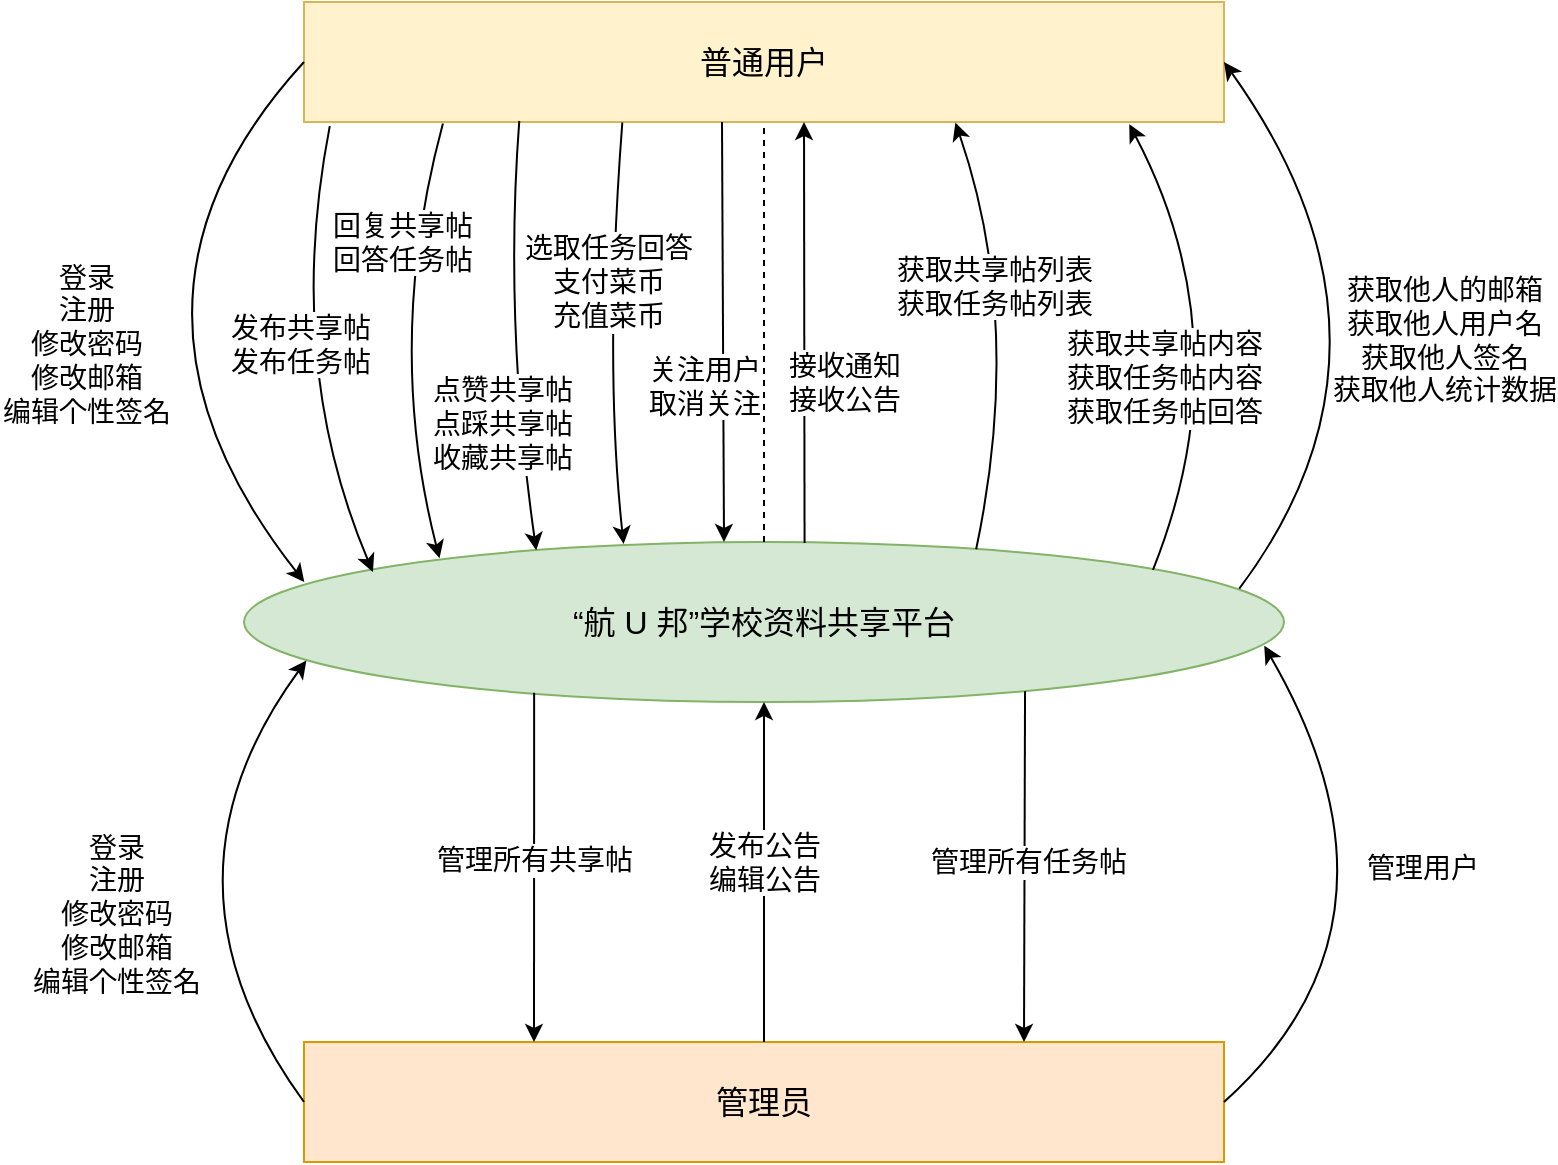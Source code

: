 <mxfile version="25.0.1">
  <diagram name="第 1 页" id="vPNf0zcUjYAw3fudyWl0">
    <mxGraphModel dx="1185" dy="651" grid="1" gridSize="10" guides="1" tooltips="1" connect="1" arrows="1" fold="1" page="1" pageScale="1" pageWidth="827" pageHeight="1169" math="0" shadow="0">
      <root>
        <mxCell id="0" />
        <mxCell id="1" parent="0" />
        <mxCell id="zBsBF_zcwMG2O14c7Xzt-1" value="&lt;font style=&quot;font-size: 16px;&quot;&gt;“航 U 邦”学校资料共享平台&lt;/font&gt;" style="ellipse;whiteSpace=wrap;html=1;fillColor=#d5e8d4;strokeColor=#82b366;" parent="1" vertex="1">
          <mxGeometry x="170" y="450" width="520" height="80" as="geometry" />
        </mxCell>
        <mxCell id="zBsBF_zcwMG2O14c7Xzt-2" value="&lt;font style=&quot;font-size: 16px;&quot;&gt;普通用户&lt;/font&gt;" style="rounded=0;whiteSpace=wrap;html=1;fillColor=#fff2cc;strokeColor=#d6b656;" parent="1" vertex="1">
          <mxGeometry x="200" y="180" width="460" height="60" as="geometry" />
        </mxCell>
        <mxCell id="zBsBF_zcwMG2O14c7Xzt-4" value="" style="endArrow=none;dashed=1;html=1;rounded=0;entryX=0.5;entryY=1;entryDx=0;entryDy=0;" parent="1" source="zBsBF_zcwMG2O14c7Xzt-1" target="zBsBF_zcwMG2O14c7Xzt-2" edge="1">
          <mxGeometry width="50" height="50" relative="1" as="geometry">
            <mxPoint x="390" y="600" as="sourcePoint" />
            <mxPoint x="440" y="550" as="targetPoint" />
          </mxGeometry>
        </mxCell>
        <mxCell id="zBsBF_zcwMG2O14c7Xzt-5" value="" style="endArrow=classic;html=1;rounded=0;exitX=0;exitY=0.5;exitDx=0;exitDy=0;entryX=0.058;entryY=0.25;entryDx=0;entryDy=0;curved=1;entryPerimeter=0;" parent="1" source="zBsBF_zcwMG2O14c7Xzt-2" target="zBsBF_zcwMG2O14c7Xzt-1" edge="1">
          <mxGeometry width="50" height="50" relative="1" as="geometry">
            <mxPoint x="390" y="600" as="sourcePoint" />
            <mxPoint x="440" y="550" as="targetPoint" />
            <Array as="points">
              <mxPoint x="90" y="330" />
            </Array>
          </mxGeometry>
        </mxCell>
        <mxCell id="zBsBF_zcwMG2O14c7Xzt-6" value="&lt;font style=&quot;font-size: 14px;&quot;&gt;登录&lt;/font&gt;&lt;div&gt;&lt;font style=&quot;font-size: 14px;&quot;&gt;注册&lt;/font&gt;&lt;/div&gt;&lt;div&gt;&lt;font style=&quot;font-size: 14px;&quot;&gt;修改密码&lt;/font&gt;&lt;/div&gt;&lt;div&gt;&lt;font style=&quot;font-size: 14px;&quot;&gt;修改邮箱&lt;/font&gt;&lt;/div&gt;&lt;div&gt;&lt;font style=&quot;font-size: 14px;&quot;&gt;编辑个性签名&lt;/font&gt;&lt;/div&gt;" style="edgeLabel;html=1;align=center;verticalAlign=middle;resizable=0;points=[];" parent="zBsBF_zcwMG2O14c7Xzt-5" vertex="1" connectable="0">
          <mxGeometry x="-0.01" y="25" relative="1" as="geometry">
            <mxPoint x="-23" y="31" as="offset" />
          </mxGeometry>
        </mxCell>
        <mxCell id="zBsBF_zcwMG2O14c7Xzt-7" value="" style="endArrow=classic;html=1;rounded=0;entryX=1;entryY=0.5;entryDx=0;entryDy=0;curved=1;exitX=0.957;exitY=0.292;exitDx=0;exitDy=0;exitPerimeter=0;" parent="1" source="zBsBF_zcwMG2O14c7Xzt-1" target="zBsBF_zcwMG2O14c7Xzt-2" edge="1">
          <mxGeometry width="50" height="50" relative="1" as="geometry">
            <mxPoint x="670" y="470" as="sourcePoint" />
            <mxPoint x="440" y="540" as="targetPoint" />
            <Array as="points">
              <mxPoint x="760" y="350" />
            </Array>
          </mxGeometry>
        </mxCell>
        <mxCell id="zBsBF_zcwMG2O14c7Xzt-8" value="&lt;div&gt;&lt;font style=&quot;font-size: 14px;&quot;&gt;获取他人的邮箱&lt;/font&gt;&lt;/div&gt;&lt;div&gt;&lt;font style=&quot;font-size: 14px;&quot;&gt;获取他人用户名&lt;/font&gt;&lt;/div&gt;&lt;div&gt;&lt;font style=&quot;font-size: 14px;&quot;&gt;获取他人签名&lt;/font&gt;&lt;/div&gt;&lt;div&gt;&lt;font style=&quot;font-size: 14px;&quot;&gt;获取他人统计数据&lt;/font&gt;&lt;/div&gt;" style="edgeLabel;html=1;align=center;verticalAlign=middle;resizable=0;points=[];" parent="zBsBF_zcwMG2O14c7Xzt-7" vertex="1" connectable="0">
          <mxGeometry x="0.183" y="27" relative="1" as="geometry">
            <mxPoint x="54" y="15" as="offset" />
          </mxGeometry>
        </mxCell>
        <mxCell id="zBsBF_zcwMG2O14c7Xzt-9" value="" style="endArrow=classic;html=1;rounded=0;entryX=0.124;entryY=0.188;entryDx=0;entryDy=0;entryPerimeter=0;exitX=0.028;exitY=1.034;exitDx=0;exitDy=0;exitPerimeter=0;curved=1;" parent="1" source="zBsBF_zcwMG2O14c7Xzt-2" target="zBsBF_zcwMG2O14c7Xzt-1" edge="1">
          <mxGeometry width="50" height="50" relative="1" as="geometry">
            <mxPoint x="220" y="240" as="sourcePoint" />
            <mxPoint x="220" y="460" as="targetPoint" />
            <Array as="points">
              <mxPoint x="190" y="360" />
            </Array>
          </mxGeometry>
        </mxCell>
        <mxCell id="zBsBF_zcwMG2O14c7Xzt-10" value="&lt;font style=&quot;font-size: 14px;&quot;&gt;发布共享帖&lt;/font&gt;&lt;div&gt;&lt;font style=&quot;font-size: 14px;&quot;&gt;发布任务帖&lt;/font&gt;&lt;/div&gt;" style="edgeLabel;html=1;align=center;verticalAlign=middle;resizable=0;points=[];" parent="zBsBF_zcwMG2O14c7Xzt-9" vertex="1" connectable="0">
          <mxGeometry x="-0.171" y="3" relative="1" as="geometry">
            <mxPoint y="13" as="offset" />
          </mxGeometry>
        </mxCell>
        <mxCell id="zBsBF_zcwMG2O14c7Xzt-11" value="" style="endArrow=classic;html=1;rounded=0;entryX=0.188;entryY=0.102;entryDx=0;entryDy=0;curved=1;entryPerimeter=0;exitX=0.151;exitY=1.013;exitDx=0;exitDy=0;exitPerimeter=0;" parent="1" target="zBsBF_zcwMG2O14c7Xzt-1" edge="1" source="zBsBF_zcwMG2O14c7Xzt-2">
          <mxGeometry width="50" height="50" relative="1" as="geometry">
            <mxPoint x="244" y="240" as="sourcePoint" />
            <mxPoint x="291.28" y="460.0" as="targetPoint" />
            <Array as="points">
              <mxPoint x="240" y="350" />
            </Array>
          </mxGeometry>
        </mxCell>
        <mxCell id="zBsBF_zcwMG2O14c7Xzt-12" value="&lt;font style=&quot;font-size: 14px;&quot;&gt;回复共享帖&lt;/font&gt;&lt;div&gt;&lt;font style=&quot;font-size: 14px;&quot;&gt;回答任务帖&lt;/font&gt;&lt;/div&gt;" style="edgeLabel;html=1;align=center;verticalAlign=middle;resizable=0;points=[];" parent="zBsBF_zcwMG2O14c7Xzt-11" vertex="1" connectable="0">
          <mxGeometry x="-0.19" y="3" relative="1" as="geometry">
            <mxPoint y="-30" as="offset" />
          </mxGeometry>
        </mxCell>
        <mxCell id="zBsBF_zcwMG2O14c7Xzt-13" value="" style="endArrow=classic;html=1;rounded=0;exitX=0.234;exitY=0.991;exitDx=0;exitDy=0;exitPerimeter=0;entryX=0.281;entryY=0.052;entryDx=0;entryDy=0;entryPerimeter=0;curved=1;" parent="1" source="zBsBF_zcwMG2O14c7Xzt-2" target="zBsBF_zcwMG2O14c7Xzt-1" edge="1">
          <mxGeometry width="50" height="50" relative="1" as="geometry">
            <mxPoint x="321.9" y="241.08" as="sourcePoint" />
            <mxPoint x="336.92" y="450.0" as="targetPoint" />
            <Array as="points">
              <mxPoint x="300" y="340" />
            </Array>
          </mxGeometry>
        </mxCell>
        <mxCell id="zBsBF_zcwMG2O14c7Xzt-14" value="&lt;font style=&quot;font-size: 14px;&quot;&gt;点赞共享帖&lt;/font&gt;&lt;div&gt;&lt;font style=&quot;font-size: 14px;&quot;&gt;点踩共享帖&lt;/font&gt;&lt;/div&gt;&lt;div&gt;&lt;font style=&quot;font-size: 14px;&quot;&gt;收藏共享帖&lt;/font&gt;&lt;/div&gt;" style="edgeLabel;html=1;align=center;verticalAlign=middle;resizable=0;points=[];" parent="zBsBF_zcwMG2O14c7Xzt-13" vertex="1" connectable="0">
          <mxGeometry x="0.386" relative="1" as="geometry">
            <mxPoint x="-8" y="2" as="offset" />
          </mxGeometry>
        </mxCell>
        <mxCell id="zBsBF_zcwMG2O14c7Xzt-15" value="" style="endArrow=classic;html=1;rounded=0;" parent="1" edge="1">
          <mxGeometry width="50" height="50" relative="1" as="geometry">
            <mxPoint x="409" y="240" as="sourcePoint" />
            <mxPoint x="410" y="450" as="targetPoint" />
          </mxGeometry>
        </mxCell>
        <mxCell id="zBsBF_zcwMG2O14c7Xzt-18" value="&lt;font style=&quot;font-size: 14px;&quot;&gt;关注用户&lt;/font&gt;&lt;div&gt;&lt;font style=&quot;font-size: 14px;&quot;&gt;取消关注&lt;/font&gt;&lt;/div&gt;" style="edgeLabel;html=1;align=center;verticalAlign=middle;resizable=0;points=[];" parent="zBsBF_zcwMG2O14c7Xzt-15" vertex="1" connectable="0">
          <mxGeometry x="0.193" y="-3" relative="1" as="geometry">
            <mxPoint x="-7" y="6" as="offset" />
          </mxGeometry>
        </mxCell>
        <mxCell id="zBsBF_zcwMG2O14c7Xzt-16" value="" style="endArrow=classic;html=1;rounded=0;exitX=0.346;exitY=1.004;exitDx=0;exitDy=0;exitPerimeter=0;entryX=0.365;entryY=0.012;entryDx=0;entryDy=0;entryPerimeter=0;curved=1;" parent="1" source="zBsBF_zcwMG2O14c7Xzt-2" target="zBsBF_zcwMG2O14c7Xzt-1" edge="1">
          <mxGeometry width="50" height="50" relative="1" as="geometry">
            <mxPoint x="380.78" y="250.0" as="sourcePoint" />
            <mxPoint x="382.68" y="457.22" as="targetPoint" />
            <Array as="points">
              <mxPoint x="350" y="360" />
            </Array>
          </mxGeometry>
        </mxCell>
        <mxCell id="zBsBF_zcwMG2O14c7Xzt-17" value="&lt;font style=&quot;font-size: 14px;&quot;&gt;选取任务回答&lt;/font&gt;&lt;div&gt;&lt;font style=&quot;font-size: 14px;&quot;&gt;支付菜币&lt;/font&gt;&lt;/div&gt;&lt;div&gt;&lt;font style=&quot;font-size: 14px;&quot;&gt;充值菜币&lt;/font&gt;&lt;/div&gt;" style="edgeLabel;html=1;align=center;verticalAlign=middle;resizable=0;points=[];" parent="zBsBF_zcwMG2O14c7Xzt-16" vertex="1" connectable="0">
          <mxGeometry x="-0.363" y="-2" relative="1" as="geometry">
            <mxPoint y="12" as="offset" />
          </mxGeometry>
        </mxCell>
        <mxCell id="zBsBF_zcwMG2O14c7Xzt-19" value="" style="endArrow=classic;html=1;rounded=0;exitX=0.539;exitY=0.007;exitDx=0;exitDy=0;exitPerimeter=0;" parent="1" source="zBsBF_zcwMG2O14c7Xzt-1" edge="1">
          <mxGeometry width="50" height="50" relative="1" as="geometry">
            <mxPoint x="450" y="450" as="sourcePoint" />
            <mxPoint x="450" y="240" as="targetPoint" />
          </mxGeometry>
        </mxCell>
        <mxCell id="zBsBF_zcwMG2O14c7Xzt-20" value="&lt;span style=&quot;font-size: 14px;&quot;&gt;接收通知&lt;/span&gt;&lt;div&gt;&lt;span style=&quot;font-size: 14px;&quot;&gt;接收公告&lt;/span&gt;&lt;/div&gt;" style="edgeLabel;html=1;align=center;verticalAlign=middle;resizable=0;points=[];" parent="zBsBF_zcwMG2O14c7Xzt-19" vertex="1" connectable="0">
          <mxGeometry x="0.125" y="-1" relative="1" as="geometry">
            <mxPoint x="19" y="38" as="offset" />
          </mxGeometry>
        </mxCell>
        <mxCell id="zBsBF_zcwMG2O14c7Xzt-21" value="" style="endArrow=classic;html=1;rounded=0;entryX=0.708;entryY=1.004;entryDx=0;entryDy=0;entryPerimeter=0;exitX=0.704;exitY=0.045;exitDx=0;exitDy=0;exitPerimeter=0;curved=1;" parent="1" source="zBsBF_zcwMG2O14c7Xzt-1" target="zBsBF_zcwMG2O14c7Xzt-2" edge="1">
          <mxGeometry width="50" height="50" relative="1" as="geometry">
            <mxPoint x="540" y="490" as="sourcePoint" />
            <mxPoint x="590" y="440" as="targetPoint" />
            <Array as="points">
              <mxPoint x="560" y="340" />
            </Array>
          </mxGeometry>
        </mxCell>
        <mxCell id="zBsBF_zcwMG2O14c7Xzt-22" value="&lt;font style=&quot;font-size: 14px;&quot;&gt;获取共享帖列表&lt;/font&gt;&lt;div&gt;&lt;font style=&quot;font-size: 14px;&quot;&gt;获取任务帖列表&lt;/font&gt;&lt;/div&gt;" style="edgeLabel;html=1;align=center;verticalAlign=middle;resizable=0;points=[];" parent="zBsBF_zcwMG2O14c7Xzt-21" vertex="1" connectable="0">
          <mxGeometry x="0.306" y="6" relative="1" as="geometry">
            <mxPoint y="7" as="offset" />
          </mxGeometry>
        </mxCell>
        <mxCell id="zBsBF_zcwMG2O14c7Xzt-23" value="" style="endArrow=classic;html=1;rounded=0;entryX=0.897;entryY=1.018;entryDx=0;entryDy=0;entryPerimeter=0;curved=1;exitX=0.874;exitY=0.174;exitDx=0;exitDy=0;exitPerimeter=0;" parent="1" source="zBsBF_zcwMG2O14c7Xzt-1" target="zBsBF_zcwMG2O14c7Xzt-2" edge="1">
          <mxGeometry width="50" height="50" relative="1" as="geometry">
            <mxPoint x="620" y="460" as="sourcePoint" />
            <mxPoint x="590" y="440" as="targetPoint" />
            <Array as="points">
              <mxPoint x="670" y="350" />
            </Array>
          </mxGeometry>
        </mxCell>
        <mxCell id="zBsBF_zcwMG2O14c7Xzt-24" value="&lt;font style=&quot;font-size: 14px;&quot;&gt;获取共享帖内容&lt;/font&gt;&lt;div&gt;&lt;font style=&quot;font-size: 14px;&quot;&gt;获取任务帖内容&lt;/font&gt;&lt;/div&gt;&lt;div&gt;&lt;font style=&quot;font-size: 14px;&quot;&gt;获取任务帖回答&lt;/font&gt;&lt;/div&gt;" style="edgeLabel;html=1;align=center;verticalAlign=middle;resizable=0;points=[];" parent="zBsBF_zcwMG2O14c7Xzt-23" vertex="1" connectable="0">
          <mxGeometry x="-0.114" y="17" relative="1" as="geometry">
            <mxPoint x="-19" y="11" as="offset" />
          </mxGeometry>
        </mxCell>
        <mxCell id="zBsBF_zcwMG2O14c7Xzt-25" value="&lt;font style=&quot;font-size: 16px;&quot;&gt;管理员&lt;/font&gt;" style="rounded=0;whiteSpace=wrap;html=1;fillColor=#ffe6cc;strokeColor=#d79b00;" parent="1" vertex="1">
          <mxGeometry x="200" y="700" width="460" height="60" as="geometry" />
        </mxCell>
        <mxCell id="zBsBF_zcwMG2O14c7Xzt-26" value="" style="endArrow=classic;html=1;rounded=0;exitX=0;exitY=0.5;exitDx=0;exitDy=0;entryX=0.06;entryY=0.74;entryDx=0;entryDy=0;curved=1;entryPerimeter=0;" parent="1" source="zBsBF_zcwMG2O14c7Xzt-25" target="zBsBF_zcwMG2O14c7Xzt-1" edge="1">
          <mxGeometry width="50" height="50" relative="1" as="geometry">
            <mxPoint x="160" y="510" as="sourcePoint" />
            <mxPoint x="160" y="770" as="targetPoint" />
            <Array as="points">
              <mxPoint x="120" y="620" />
            </Array>
          </mxGeometry>
        </mxCell>
        <mxCell id="zBsBF_zcwMG2O14c7Xzt-27" value="&lt;font style=&quot;font-size: 14px;&quot;&gt;登录&lt;/font&gt;&lt;div&gt;&lt;font style=&quot;font-size: 14px;&quot;&gt;注册&lt;/font&gt;&lt;/div&gt;&lt;div&gt;&lt;font style=&quot;font-size: 14px;&quot;&gt;修改密码&lt;/font&gt;&lt;/div&gt;&lt;div&gt;&lt;font style=&quot;font-size: 14px;&quot;&gt;修改邮箱&lt;/font&gt;&lt;/div&gt;&lt;div&gt;&lt;font style=&quot;font-size: 14px;&quot;&gt;编辑个性签名&lt;/font&gt;&lt;/div&gt;" style="edgeLabel;html=1;align=center;verticalAlign=middle;resizable=0;points=[];" parent="zBsBF_zcwMG2O14c7Xzt-26" vertex="1" connectable="0">
          <mxGeometry x="-0.01" y="25" relative="1" as="geometry">
            <mxPoint x="6" y="1" as="offset" />
          </mxGeometry>
        </mxCell>
        <mxCell id="zBsBF_zcwMG2O14c7Xzt-28" value="" style="endArrow=classic;html=1;rounded=0;exitX=0.5;exitY=0;exitDx=0;exitDy=0;entryX=0.5;entryY=1;entryDx=0;entryDy=0;" parent="1" source="zBsBF_zcwMG2O14c7Xzt-25" target="zBsBF_zcwMG2O14c7Xzt-1" edge="1">
          <mxGeometry width="50" height="50" relative="1" as="geometry">
            <mxPoint x="430" y="510" as="sourcePoint" />
            <mxPoint x="480" y="460" as="targetPoint" />
          </mxGeometry>
        </mxCell>
        <mxCell id="zBsBF_zcwMG2O14c7Xzt-33" value="&lt;div&gt;&lt;font style=&quot;font-size: 14px;&quot;&gt;发布公告&lt;/font&gt;&lt;/div&gt;&lt;font style=&quot;font-size: 14px;&quot;&gt;编辑公告&lt;/font&gt;" style="edgeLabel;html=1;align=center;verticalAlign=middle;resizable=0;points=[];" parent="zBsBF_zcwMG2O14c7Xzt-28" vertex="1" connectable="0">
          <mxGeometry x="-0.132" y="1" relative="1" as="geometry">
            <mxPoint x="1" y="-16" as="offset" />
          </mxGeometry>
        </mxCell>
        <mxCell id="zBsBF_zcwMG2O14c7Xzt-29" value="" style="endArrow=classic;html=1;rounded=0;exitX=0.279;exitY=0.942;exitDx=0;exitDy=0;entryX=0.25;entryY=0;entryDx=0;entryDy=0;exitPerimeter=0;" parent="1" source="zBsBF_zcwMG2O14c7Xzt-1" target="zBsBF_zcwMG2O14c7Xzt-25" edge="1">
          <mxGeometry width="50" height="50" relative="1" as="geometry">
            <mxPoint x="430" y="510" as="sourcePoint" />
            <mxPoint x="480" y="460" as="targetPoint" />
          </mxGeometry>
        </mxCell>
        <mxCell id="zBsBF_zcwMG2O14c7Xzt-30" value="&lt;font style=&quot;font-size: 14px;&quot;&gt;管理所有共享帖&lt;/font&gt;" style="edgeLabel;html=1;align=center;verticalAlign=middle;resizable=0;points=[];" parent="zBsBF_zcwMG2O14c7Xzt-29" vertex="1" connectable="0">
          <mxGeometry x="-0.049" relative="1" as="geometry">
            <mxPoint as="offset" />
          </mxGeometry>
        </mxCell>
        <mxCell id="zBsBF_zcwMG2O14c7Xzt-31" value="" style="endArrow=classic;html=1;rounded=0;exitX=0.751;exitY=0.933;exitDx=0;exitDy=0;exitPerimeter=0;" parent="1" source="zBsBF_zcwMG2O14c7Xzt-1" edge="1">
          <mxGeometry width="50" height="50" relative="1" as="geometry">
            <mxPoint x="430" y="510" as="sourcePoint" />
            <mxPoint x="560" y="700" as="targetPoint" />
          </mxGeometry>
        </mxCell>
        <mxCell id="zBsBF_zcwMG2O14c7Xzt-32" value="&lt;font style=&quot;font-size: 14px;&quot;&gt;管理所有任务帖&lt;/font&gt;" style="edgeLabel;html=1;align=center;verticalAlign=middle;resizable=0;points=[];" parent="zBsBF_zcwMG2O14c7Xzt-31" vertex="1" connectable="0">
          <mxGeometry x="-0.154" y="1" relative="1" as="geometry">
            <mxPoint y="11" as="offset" />
          </mxGeometry>
        </mxCell>
        <mxCell id="zBsBF_zcwMG2O14c7Xzt-35" value="" style="endArrow=classic;html=1;rounded=0;entryX=0.981;entryY=0.648;entryDx=0;entryDy=0;curved=1;exitX=1;exitY=0.5;exitDx=0;exitDy=0;entryPerimeter=0;" parent="1" source="zBsBF_zcwMG2O14c7Xzt-25" target="zBsBF_zcwMG2O14c7Xzt-1" edge="1">
          <mxGeometry width="50" height="50" relative="1" as="geometry">
            <mxPoint x="668" y="733" as="sourcePoint" />
            <mxPoint x="660" y="470" as="targetPoint" />
            <Array as="points">
              <mxPoint x="760" y="640" />
            </Array>
          </mxGeometry>
        </mxCell>
        <mxCell id="zBsBF_zcwMG2O14c7Xzt-36" value="&lt;div&gt;&lt;span style=&quot;font-size: 14px;&quot;&gt;管理用户&lt;/span&gt;&lt;/div&gt;" style="edgeLabel;html=1;align=center;verticalAlign=middle;resizable=0;points=[];" parent="zBsBF_zcwMG2O14c7Xzt-35" vertex="1" connectable="0">
          <mxGeometry x="0.183" y="27" relative="1" as="geometry">
            <mxPoint x="42" y="-7" as="offset" />
          </mxGeometry>
        </mxCell>
      </root>
    </mxGraphModel>
  </diagram>
</mxfile>
